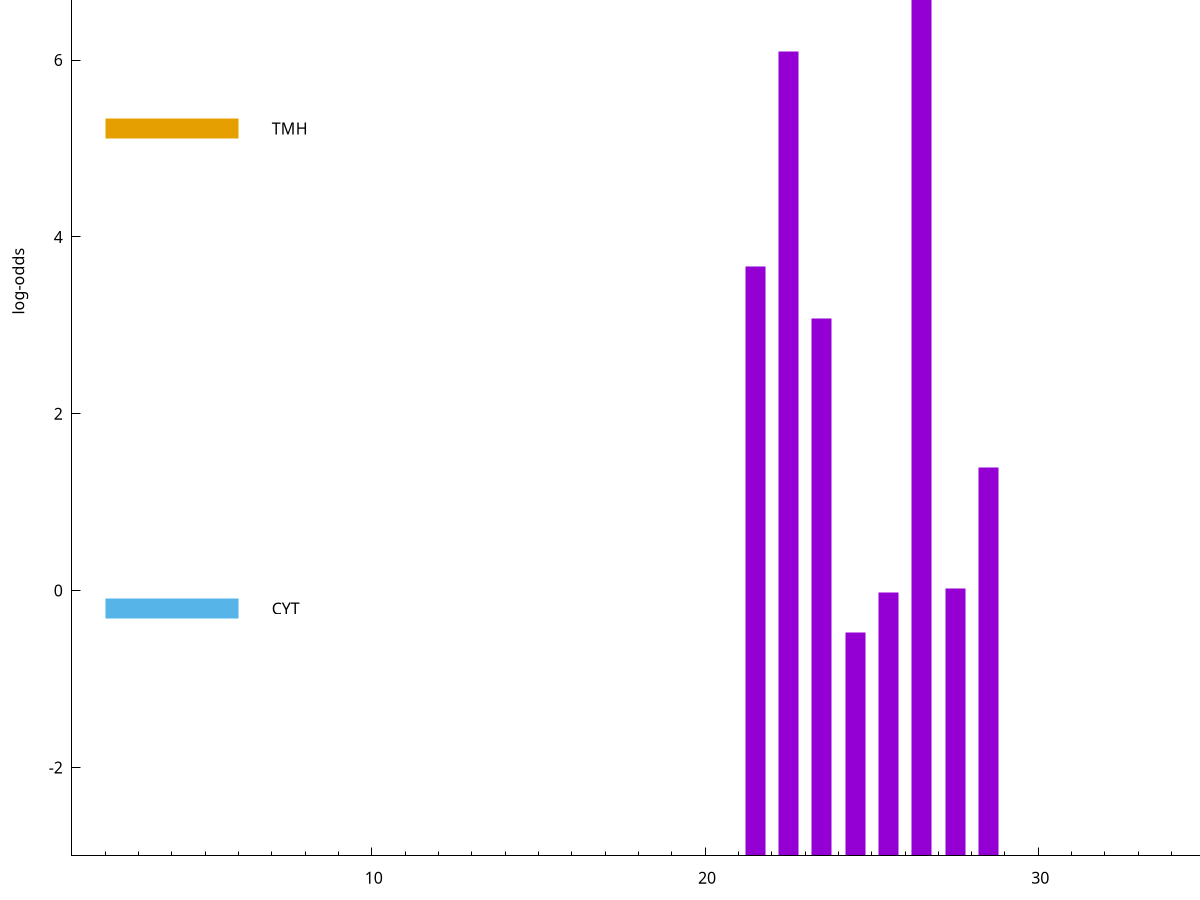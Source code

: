 set title "LipoP predictions for SRR5666568.gff"
set size 2., 1.4
set xrange [1:70] 
set mxtics 10
set yrange [-3:10]
set y2range [0:13]
set ylabel "log-odds"
set term postscript eps color solid "Helvetica" 30
set output "SRR5666568.gff314.eps"
set arrow from 2,7.83458 to 6,7.83458 nohead lt 1 lw 20
set label "SpI" at 7,7.83458
set arrow from 2,5.22545 to 6,5.22545 nohead lt 4 lw 20
set label "TMH" at 7,5.22545
set arrow from 2,-0.200913 to 6,-0.200913 nohead lt 3 lw 20
set label "CYT" at 7,-0.200913
set arrow from 2,7.83458 to 6,7.83458 nohead lt 1 lw 20
set label "SpI" at 7,7.83458
# NOTE: The scores below are the log-odds scores with the threshold
# NOTE: subtracted (a hack to make gnuplot make the histogram all
# NOTE: look nice).
plot "-" axes x1y2 title "" with impulses lt 1 lw 20
26.500000 10.056450
22.500000 9.099470
21.500000 6.663060
23.500000 6.080600
28.500000 4.388230
27.500000 3.028944
25.500000 2.984291
24.500000 2.525290
e
exit
